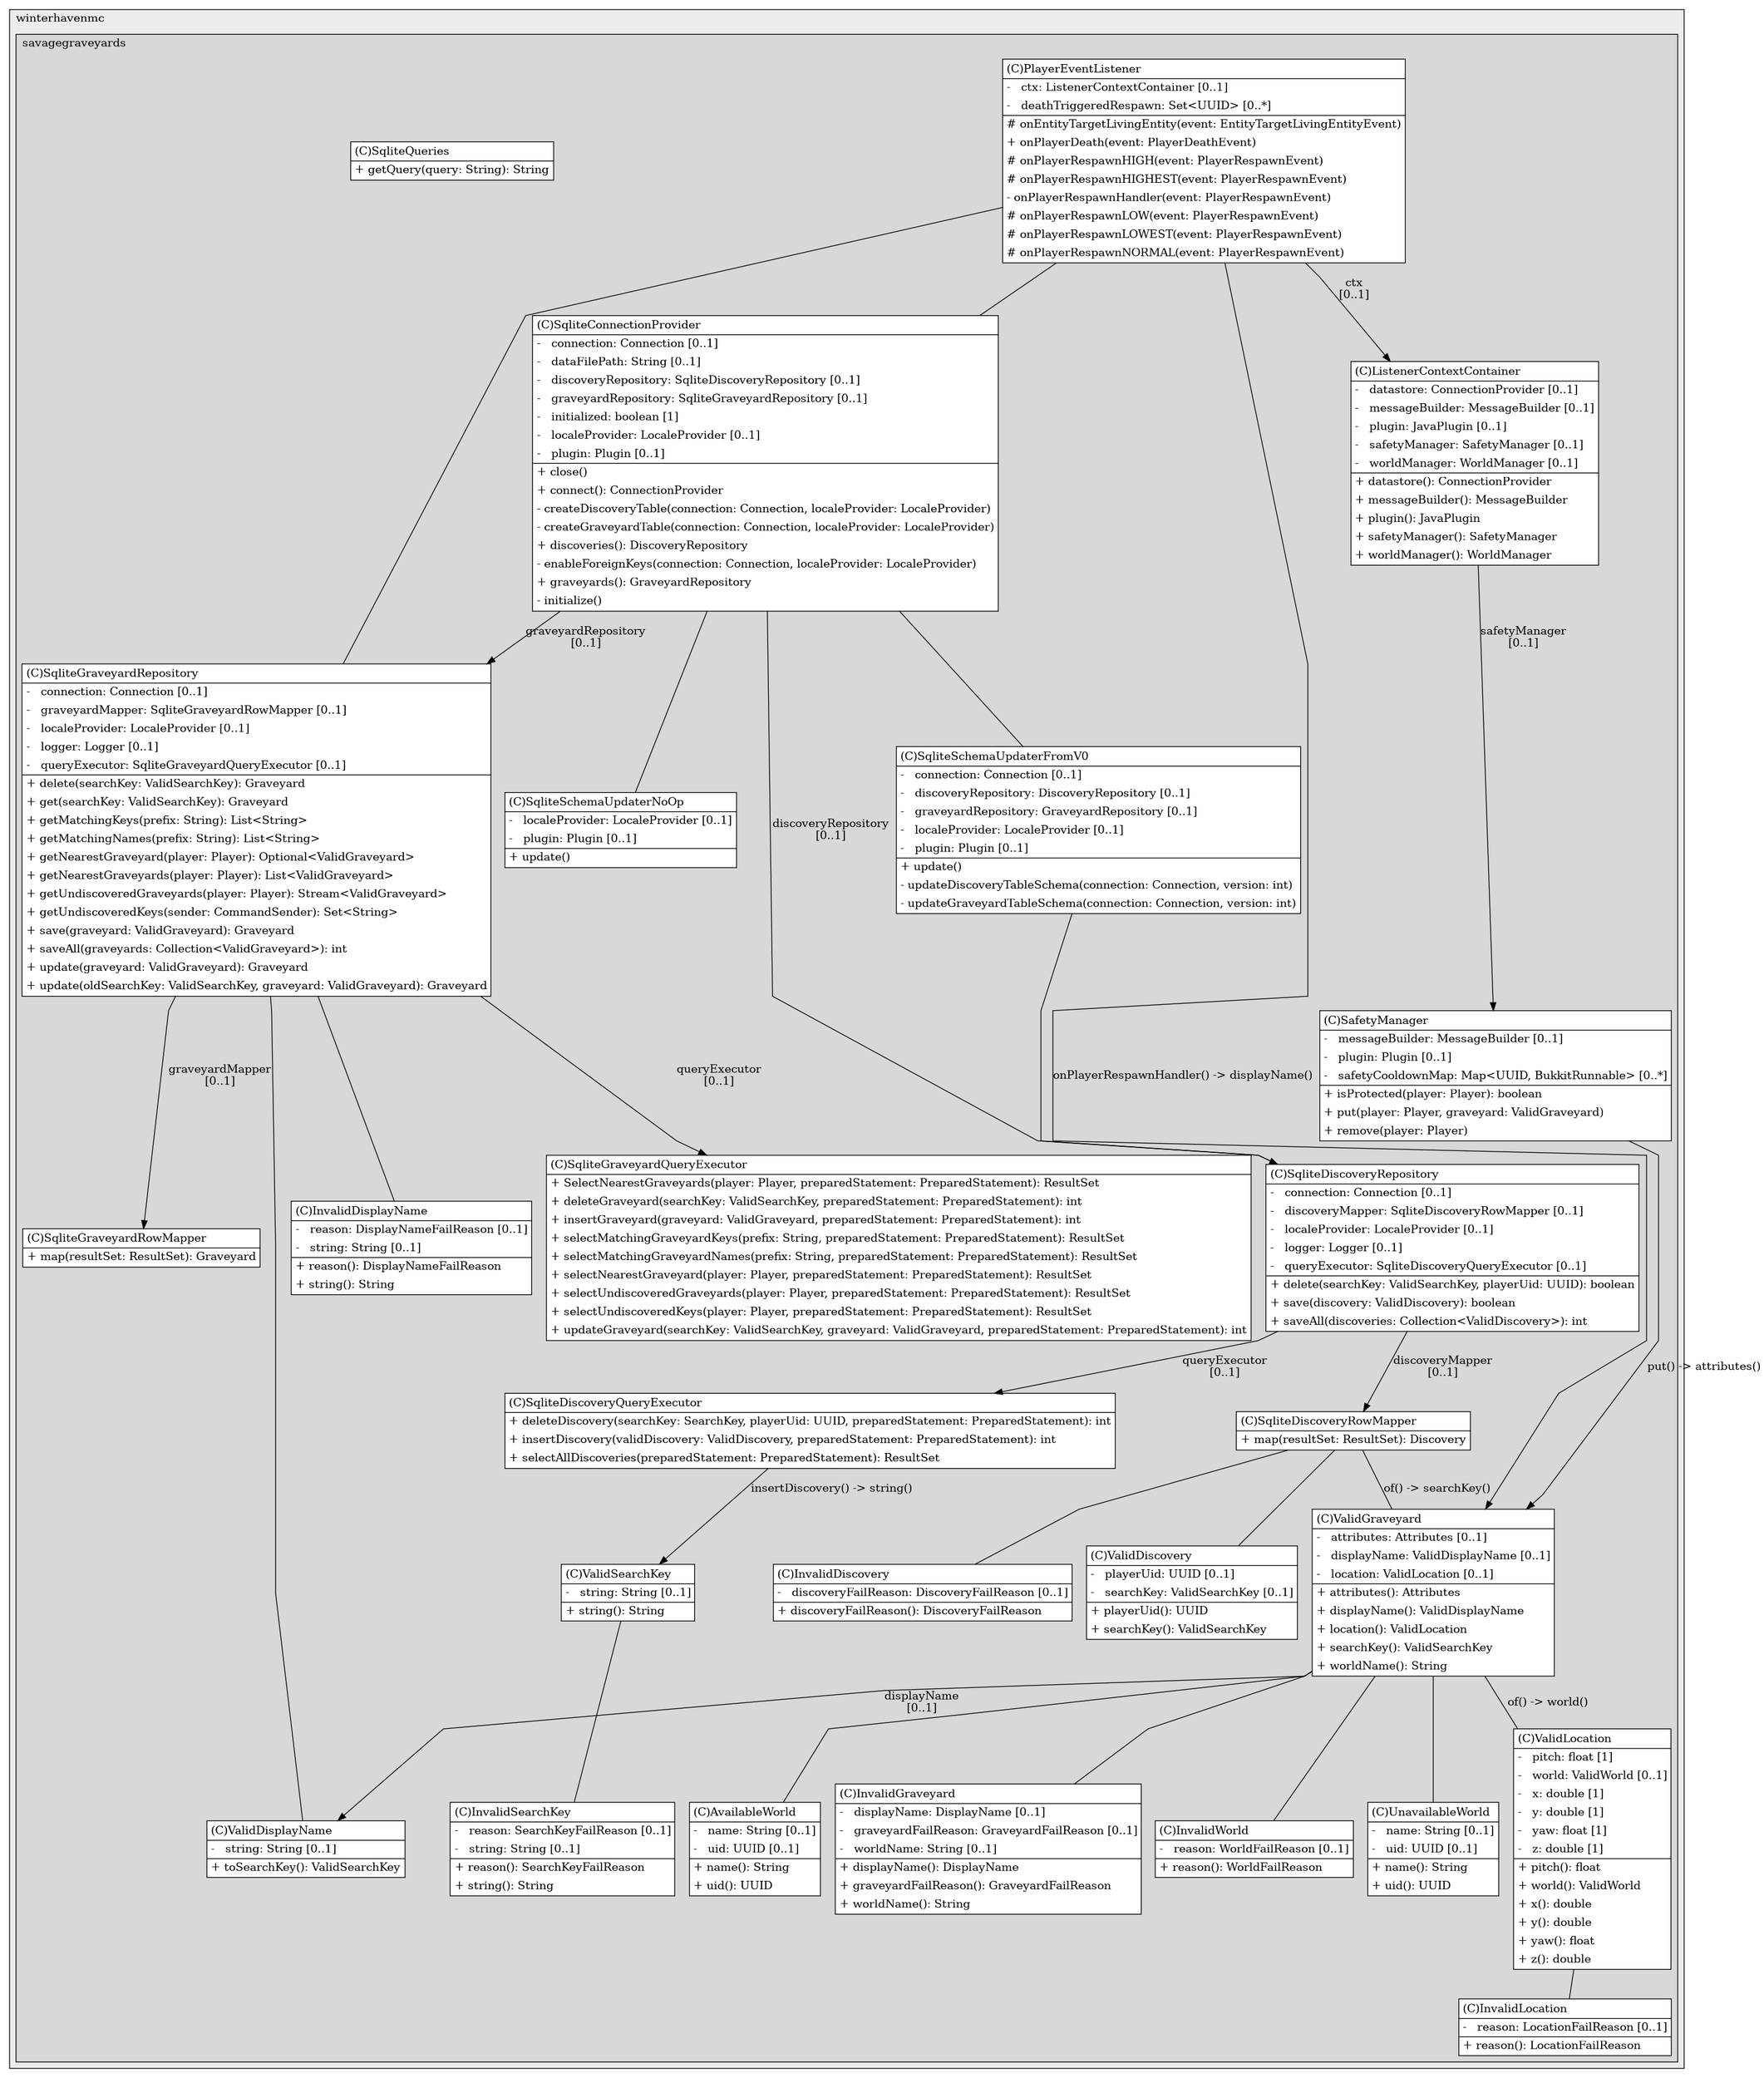 @startuml

/' diagram meta data start
config=StructureConfiguration;
{
  "projectClassification": {
    "searchMode": "OpenProject", // OpenProject, AllProjects
    "includedProjects": "",
    "pathEndKeywords": "*.impl",
    "isClientPath": "",
    "isClientName": "",
    "isTestPath": "",
    "isTestName": "",
    "isMappingPath": "",
    "isMappingName": "",
    "isDataAccessPath": "",
    "isDataAccessName": "",
    "isDataStructurePath": "",
    "isDataStructureName": "",
    "isInterfaceStructuresPath": "",
    "isInterfaceStructuresName": "",
    "isEntryPointPath": "",
    "isEntryPointName": "",
    "treatFinalFieldsAsMandatory": false
  },
  "graphRestriction": {
    "classPackageExcludeFilter": "*attributes*",
    "classPackageIncludeFilter": "",
    "classNameExcludeFilter": "*Subcommand; *Key",
    "classNameIncludeFilter": "",
    "methodNameExcludeFilter": "",
    "methodNameIncludeFilter": "",
    "removeByInheritance": "", // inheritance/annotation based filtering is done in a second step
    "removeByAnnotation": "",
    "removeByClassPackage": "", // cleanup the graph after inheritance/annotation based filtering is done
    "removeByClassName": "",
    "cutMappings": false,
    "cutEnum": true,
    "cutTests": true,
    "cutClient": true,
    "cutDataAccess": true,
    "cutInterfaceStructures": true,
    "cutDataStructures": true,
    "cutGetterAndSetter": true,
    "cutConstructors": true
  },
  "graphTraversal": {
    "forwardDepth": 5,
    "backwardDepth": 0,
    "classPackageExcludeFilter": "",
    "classPackageIncludeFilter": "",
    "classNameExcludeFilter": "",
    "classNameIncludeFilter": "",
    "methodNameExcludeFilter": "",
    "methodNameIncludeFilter": "",
    "hideMappings": false,
    "hideDataStructures": false,
    "hidePrivateMethods": true,
    "hideInterfaceCalls": true, // indirection: implementation -> interface (is hidden) -> implementation
    "onlyShowApplicationEntryPoints": false, // root node is included
    "useMethodCallsForStructureDiagram": "ForwardOnly" // ForwardOnly, BothDirections, No
  },
  "details": {
    "aggregation": "GroupByClass", // ByClass, GroupByClass, None
    "showClassGenericTypes": true,
    "showMethods": true,
    "showMethodParameterNames": true,
    "showMethodParameterTypes": true,
    "showMethodReturnType": true,
    "showPackageLevels": 2,
    "showDetailedClassStructure": true
  },
  "rootClass": "com.winterhavenmc.savagegraveyards.core.listeners.PlayerEventListener",
  "extensionCallbackMethod": "" // qualified.class.name#methodName - signature: public static String method(String)
}
diagram meta data end '/



digraph g {
    rankdir="TB"
    splines=polyline
    

'nodes 
subgraph cluster_1655488073 { 
   	label=winterhavenmc
	labeljust=l
	fillcolor="#ececec"
	style=filled
   
   subgraph cluster_718573502 { 
   	label=savagegraveyards
	labeljust=l
	fillcolor="#d8d8d8"
	style=filled
   
   AvailableWorld1429396403[
	label=<<TABLE BORDER="1" CELLBORDER="0" CELLPADDING="4" CELLSPACING="0">
<TR><TD ALIGN="LEFT" >(C)AvailableWorld</TD></TR>
<HR/>
<TR><TD ALIGN="LEFT" >-   name: String [0..1]</TD></TR>
<TR><TD ALIGN="LEFT" >-   uid: UUID [0..1]</TD></TR>
<HR/>
<TR><TD ALIGN="LEFT" >+ name(): String</TD></TR>
<TR><TD ALIGN="LEFT" >+ uid(): UUID</TD></TR>
</TABLE>>
	style=filled
	margin=0
	shape=plaintext
	fillcolor="#FFFFFF"
];

InvalidDiscovery836352235[
	label=<<TABLE BORDER="1" CELLBORDER="0" CELLPADDING="4" CELLSPACING="0">
<TR><TD ALIGN="LEFT" >(C)InvalidDiscovery</TD></TR>
<HR/>
<TR><TD ALIGN="LEFT" >-   discoveryFailReason: DiscoveryFailReason [0..1]</TD></TR>
<HR/>
<TR><TD ALIGN="LEFT" >+ discoveryFailReason(): DiscoveryFailReason</TD></TR>
</TABLE>>
	style=filled
	margin=0
	shape=plaintext
	fillcolor="#FFFFFF"
];

InvalidDisplayName1488080184[
	label=<<TABLE BORDER="1" CELLBORDER="0" CELLPADDING="4" CELLSPACING="0">
<TR><TD ALIGN="LEFT" >(C)InvalidDisplayName</TD></TR>
<HR/>
<TR><TD ALIGN="LEFT" >-   reason: DisplayNameFailReason [0..1]</TD></TR>
<TR><TD ALIGN="LEFT" >-   string: String [0..1]</TD></TR>
<HR/>
<TR><TD ALIGN="LEFT" >+ reason(): DisplayNameFailReason</TD></TR>
<TR><TD ALIGN="LEFT" >+ string(): String</TD></TR>
</TABLE>>
	style=filled
	margin=0
	shape=plaintext
	fillcolor="#FFFFFF"
];

InvalidGraveyard46012934[
	label=<<TABLE BORDER="1" CELLBORDER="0" CELLPADDING="4" CELLSPACING="0">
<TR><TD ALIGN="LEFT" >(C)InvalidGraveyard</TD></TR>
<HR/>
<TR><TD ALIGN="LEFT" >-   displayName: DisplayName [0..1]</TD></TR>
<TR><TD ALIGN="LEFT" >-   graveyardFailReason: GraveyardFailReason [0..1]</TD></TR>
<TR><TD ALIGN="LEFT" >-   worldName: String [0..1]</TD></TR>
<HR/>
<TR><TD ALIGN="LEFT" >+ displayName(): DisplayName</TD></TR>
<TR><TD ALIGN="LEFT" >+ graveyardFailReason(): GraveyardFailReason</TD></TR>
<TR><TD ALIGN="LEFT" >+ worldName(): String</TD></TR>
</TABLE>>
	style=filled
	margin=0
	shape=plaintext
	fillcolor="#FFFFFF"
];

InvalidLocation977561318[
	label=<<TABLE BORDER="1" CELLBORDER="0" CELLPADDING="4" CELLSPACING="0">
<TR><TD ALIGN="LEFT" >(C)InvalidLocation</TD></TR>
<HR/>
<TR><TD ALIGN="LEFT" >-   reason: LocationFailReason [0..1]</TD></TR>
<HR/>
<TR><TD ALIGN="LEFT" >+ reason(): LocationFailReason</TD></TR>
</TABLE>>
	style=filled
	margin=0
	shape=plaintext
	fillcolor="#FFFFFF"
];

InvalidSearchKey1559188750[
	label=<<TABLE BORDER="1" CELLBORDER="0" CELLPADDING="4" CELLSPACING="0">
<TR><TD ALIGN="LEFT" >(C)InvalidSearchKey</TD></TR>
<HR/>
<TR><TD ALIGN="LEFT" >-   reason: SearchKeyFailReason [0..1]</TD></TR>
<TR><TD ALIGN="LEFT" >-   string: String [0..1]</TD></TR>
<HR/>
<TR><TD ALIGN="LEFT" >+ reason(): SearchKeyFailReason</TD></TR>
<TR><TD ALIGN="LEFT" >+ string(): String</TD></TR>
</TABLE>>
	style=filled
	margin=0
	shape=plaintext
	fillcolor="#FFFFFF"
];

InvalidWorld1429396403[
	label=<<TABLE BORDER="1" CELLBORDER="0" CELLPADDING="4" CELLSPACING="0">
<TR><TD ALIGN="LEFT" >(C)InvalidWorld</TD></TR>
<HR/>
<TR><TD ALIGN="LEFT" >-   reason: WorldFailReason [0..1]</TD></TR>
<HR/>
<TR><TD ALIGN="LEFT" >+ reason(): WorldFailReason</TD></TR>
</TABLE>>
	style=filled
	margin=0
	shape=plaintext
	fillcolor="#FFFFFF"
];

ListenerContextContainer82861217[
	label=<<TABLE BORDER="1" CELLBORDER="0" CELLPADDING="4" CELLSPACING="0">
<TR><TD ALIGN="LEFT" >(C)ListenerContextContainer</TD></TR>
<HR/>
<TR><TD ALIGN="LEFT" >-   datastore: ConnectionProvider [0..1]</TD></TR>
<TR><TD ALIGN="LEFT" >-   messageBuilder: MessageBuilder [0..1]</TD></TR>
<TR><TD ALIGN="LEFT" >-   plugin: JavaPlugin [0..1]</TD></TR>
<TR><TD ALIGN="LEFT" >-   safetyManager: SafetyManager [0..1]</TD></TR>
<TR><TD ALIGN="LEFT" >-   worldManager: WorldManager [0..1]</TD></TR>
<HR/>
<TR><TD ALIGN="LEFT" >+ datastore(): ConnectionProvider</TD></TR>
<TR><TD ALIGN="LEFT" >+ messageBuilder(): MessageBuilder</TD></TR>
<TR><TD ALIGN="LEFT" >+ plugin(): JavaPlugin</TD></TR>
<TR><TD ALIGN="LEFT" >+ safetyManager(): SafetyManager</TD></TR>
<TR><TD ALIGN="LEFT" >+ worldManager(): WorldManager</TD></TR>
</TABLE>>
	style=filled
	margin=0
	shape=plaintext
	fillcolor="#FFFFFF"
];

PlayerEventListener1298632657[
	label=<<TABLE BORDER="1" CELLBORDER="0" CELLPADDING="4" CELLSPACING="0">
<TR><TD ALIGN="LEFT" >(C)PlayerEventListener</TD></TR>
<HR/>
<TR><TD ALIGN="LEFT" >-   ctx: ListenerContextContainer [0..1]</TD></TR>
<TR><TD ALIGN="LEFT" >-   deathTriggeredRespawn: Set&lt;UUID&gt; [0..*]</TD></TR>
<HR/>
<TR><TD ALIGN="LEFT" ># onEntityTargetLivingEntity(event: EntityTargetLivingEntityEvent)</TD></TR>
<TR><TD ALIGN="LEFT" >+ onPlayerDeath(event: PlayerDeathEvent)</TD></TR>
<TR><TD ALIGN="LEFT" ># onPlayerRespawnHIGH(event: PlayerRespawnEvent)</TD></TR>
<TR><TD ALIGN="LEFT" ># onPlayerRespawnHIGHEST(event: PlayerRespawnEvent)</TD></TR>
<TR><TD ALIGN="LEFT" >- onPlayerRespawnHandler(event: PlayerRespawnEvent)</TD></TR>
<TR><TD ALIGN="LEFT" ># onPlayerRespawnLOW(event: PlayerRespawnEvent)</TD></TR>
<TR><TD ALIGN="LEFT" ># onPlayerRespawnLOWEST(event: PlayerRespawnEvent)</TD></TR>
<TR><TD ALIGN="LEFT" ># onPlayerRespawnNORMAL(event: PlayerRespawnEvent)</TD></TR>
</TABLE>>
	style=filled
	margin=0
	shape=plaintext
	fillcolor="#FFFFFF"
];

SafetyManager1054240386[
	label=<<TABLE BORDER="1" CELLBORDER="0" CELLPADDING="4" CELLSPACING="0">
<TR><TD ALIGN="LEFT" >(C)SafetyManager</TD></TR>
<HR/>
<TR><TD ALIGN="LEFT" >-   messageBuilder: MessageBuilder [0..1]</TD></TR>
<TR><TD ALIGN="LEFT" >-   plugin: Plugin [0..1]</TD></TR>
<TR><TD ALIGN="LEFT" >-   safetyCooldownMap: Map&lt;UUID, BukkitRunnable&gt; [0..*]</TD></TR>
<HR/>
<TR><TD ALIGN="LEFT" >+ isProtected(player: Player): boolean</TD></TR>
<TR><TD ALIGN="LEFT" >+ put(player: Player, graveyard: ValidGraveyard)</TD></TR>
<TR><TD ALIGN="LEFT" >+ remove(player: Player)</TD></TR>
</TABLE>>
	style=filled
	margin=0
	shape=plaintext
	fillcolor="#FFFFFF"
];

SqliteConnectionProvider1287084334[
	label=<<TABLE BORDER="1" CELLBORDER="0" CELLPADDING="4" CELLSPACING="0">
<TR><TD ALIGN="LEFT" >(C)SqliteConnectionProvider</TD></TR>
<HR/>
<TR><TD ALIGN="LEFT" >-   connection: Connection [0..1]</TD></TR>
<TR><TD ALIGN="LEFT" >-   dataFilePath: String [0..1]</TD></TR>
<TR><TD ALIGN="LEFT" >-   discoveryRepository: SqliteDiscoveryRepository [0..1]</TD></TR>
<TR><TD ALIGN="LEFT" >-   graveyardRepository: SqliteGraveyardRepository [0..1]</TD></TR>
<TR><TD ALIGN="LEFT" >-   initialized: boolean [1]</TD></TR>
<TR><TD ALIGN="LEFT" >-   localeProvider: LocaleProvider [0..1]</TD></TR>
<TR><TD ALIGN="LEFT" >-   plugin: Plugin [0..1]</TD></TR>
<HR/>
<TR><TD ALIGN="LEFT" >+ close()</TD></TR>
<TR><TD ALIGN="LEFT" >+ connect(): ConnectionProvider</TD></TR>
<TR><TD ALIGN="LEFT" >- createDiscoveryTable(connection: Connection, localeProvider: LocaleProvider)</TD></TR>
<TR><TD ALIGN="LEFT" >- createGraveyardTable(connection: Connection, localeProvider: LocaleProvider)</TD></TR>
<TR><TD ALIGN="LEFT" >+ discoveries(): DiscoveryRepository</TD></TR>
<TR><TD ALIGN="LEFT" >- enableForeignKeys(connection: Connection, localeProvider: LocaleProvider)</TD></TR>
<TR><TD ALIGN="LEFT" >+ graveyards(): GraveyardRepository</TD></TR>
<TR><TD ALIGN="LEFT" >- initialize()</TD></TR>
</TABLE>>
	style=filled
	margin=0
	shape=plaintext
	fillcolor="#FFFFFF"
];

SqliteDiscoveryQueryExecutor1287084334[
	label=<<TABLE BORDER="1" CELLBORDER="0" CELLPADDING="4" CELLSPACING="0">
<TR><TD ALIGN="LEFT" >(C)SqliteDiscoveryQueryExecutor</TD></TR>
<HR/>
<TR><TD ALIGN="LEFT" >+ deleteDiscovery(searchKey: SearchKey, playerUid: UUID, preparedStatement: PreparedStatement): int</TD></TR>
<TR><TD ALIGN="LEFT" >+ insertDiscovery(validDiscovery: ValidDiscovery, preparedStatement: PreparedStatement): int</TD></TR>
<TR><TD ALIGN="LEFT" >+ selectAllDiscoveries(preparedStatement: PreparedStatement): ResultSet</TD></TR>
</TABLE>>
	style=filled
	margin=0
	shape=plaintext
	fillcolor="#FFFFFF"
];

SqliteDiscoveryRepository1287084334[
	label=<<TABLE BORDER="1" CELLBORDER="0" CELLPADDING="4" CELLSPACING="0">
<TR><TD ALIGN="LEFT" >(C)SqliteDiscoveryRepository</TD></TR>
<HR/>
<TR><TD ALIGN="LEFT" >-   connection: Connection [0..1]</TD></TR>
<TR><TD ALIGN="LEFT" >-   discoveryMapper: SqliteDiscoveryRowMapper [0..1]</TD></TR>
<TR><TD ALIGN="LEFT" >-   localeProvider: LocaleProvider [0..1]</TD></TR>
<TR><TD ALIGN="LEFT" >-   logger: Logger [0..1]</TD></TR>
<TR><TD ALIGN="LEFT" >-   queryExecutor: SqliteDiscoveryQueryExecutor [0..1]</TD></TR>
<HR/>
<TR><TD ALIGN="LEFT" >+ delete(searchKey: ValidSearchKey, playerUid: UUID): boolean</TD></TR>
<TR><TD ALIGN="LEFT" >+ save(discovery: ValidDiscovery): boolean</TD></TR>
<TR><TD ALIGN="LEFT" >+ saveAll(discoveries: Collection&lt;ValidDiscovery&gt;): int</TD></TR>
</TABLE>>
	style=filled
	margin=0
	shape=plaintext
	fillcolor="#FFFFFF"
];

SqliteDiscoveryRowMapper1287084334[
	label=<<TABLE BORDER="1" CELLBORDER="0" CELLPADDING="4" CELLSPACING="0">
<TR><TD ALIGN="LEFT" >(C)SqliteDiscoveryRowMapper</TD></TR>
<HR/>
<TR><TD ALIGN="LEFT" >+ map(resultSet: ResultSet): Discovery</TD></TR>
</TABLE>>
	style=filled
	margin=0
	shape=plaintext
	fillcolor="#FFFFFF"
];

SqliteGraveyardQueryExecutor1287084334[
	label=<<TABLE BORDER="1" CELLBORDER="0" CELLPADDING="4" CELLSPACING="0">
<TR><TD ALIGN="LEFT" >(C)SqliteGraveyardQueryExecutor</TD></TR>
<HR/>
<TR><TD ALIGN="LEFT" >+ SelectNearestGraveyards(player: Player, preparedStatement: PreparedStatement): ResultSet</TD></TR>
<TR><TD ALIGN="LEFT" >+ deleteGraveyard(searchKey: ValidSearchKey, preparedStatement: PreparedStatement): int</TD></TR>
<TR><TD ALIGN="LEFT" >+ insertGraveyard(graveyard: ValidGraveyard, preparedStatement: PreparedStatement): int</TD></TR>
<TR><TD ALIGN="LEFT" >+ selectMatchingGraveyardKeys(prefix: String, preparedStatement: PreparedStatement): ResultSet</TD></TR>
<TR><TD ALIGN="LEFT" >+ selectMatchingGraveyardNames(prefix: String, preparedStatement: PreparedStatement): ResultSet</TD></TR>
<TR><TD ALIGN="LEFT" >+ selectNearestGraveyard(player: Player, preparedStatement: PreparedStatement): ResultSet</TD></TR>
<TR><TD ALIGN="LEFT" >+ selectUndiscoveredGraveyards(player: Player, preparedStatement: PreparedStatement): ResultSet</TD></TR>
<TR><TD ALIGN="LEFT" >+ selectUndiscoveredKeys(player: Player, preparedStatement: PreparedStatement): ResultSet</TD></TR>
<TR><TD ALIGN="LEFT" >+ updateGraveyard(searchKey: ValidSearchKey, graveyard: ValidGraveyard, preparedStatement: PreparedStatement): int</TD></TR>
</TABLE>>
	style=filled
	margin=0
	shape=plaintext
	fillcolor="#FFFFFF"
];

SqliteGraveyardRepository1287084334[
	label=<<TABLE BORDER="1" CELLBORDER="0" CELLPADDING="4" CELLSPACING="0">
<TR><TD ALIGN="LEFT" >(C)SqliteGraveyardRepository</TD></TR>
<HR/>
<TR><TD ALIGN="LEFT" >-   connection: Connection [0..1]</TD></TR>
<TR><TD ALIGN="LEFT" >-   graveyardMapper: SqliteGraveyardRowMapper [0..1]</TD></TR>
<TR><TD ALIGN="LEFT" >-   localeProvider: LocaleProvider [0..1]</TD></TR>
<TR><TD ALIGN="LEFT" >-   logger: Logger [0..1]</TD></TR>
<TR><TD ALIGN="LEFT" >-   queryExecutor: SqliteGraveyardQueryExecutor [0..1]</TD></TR>
<HR/>
<TR><TD ALIGN="LEFT" >+ delete(searchKey: ValidSearchKey): Graveyard</TD></TR>
<TR><TD ALIGN="LEFT" >+ get(searchKey: ValidSearchKey): Graveyard</TD></TR>
<TR><TD ALIGN="LEFT" >+ getMatchingKeys(prefix: String): List&lt;String&gt;</TD></TR>
<TR><TD ALIGN="LEFT" >+ getMatchingNames(prefix: String): List&lt;String&gt;</TD></TR>
<TR><TD ALIGN="LEFT" >+ getNearestGraveyard(player: Player): Optional&lt;ValidGraveyard&gt;</TD></TR>
<TR><TD ALIGN="LEFT" >+ getNearestGraveyards(player: Player): List&lt;ValidGraveyard&gt;</TD></TR>
<TR><TD ALIGN="LEFT" >+ getUndiscoveredGraveyards(player: Player): Stream&lt;ValidGraveyard&gt;</TD></TR>
<TR><TD ALIGN="LEFT" >+ getUndiscoveredKeys(sender: CommandSender): Set&lt;String&gt;</TD></TR>
<TR><TD ALIGN="LEFT" >+ save(graveyard: ValidGraveyard): Graveyard</TD></TR>
<TR><TD ALIGN="LEFT" >+ saveAll(graveyards: Collection&lt;ValidGraveyard&gt;): int</TD></TR>
<TR><TD ALIGN="LEFT" >+ update(graveyard: ValidGraveyard): Graveyard</TD></TR>
<TR><TD ALIGN="LEFT" >+ update(oldSearchKey: ValidSearchKey, graveyard: ValidGraveyard): Graveyard</TD></TR>
</TABLE>>
	style=filled
	margin=0
	shape=plaintext
	fillcolor="#FFFFFF"
];

SqliteGraveyardRowMapper1287084334[
	label=<<TABLE BORDER="1" CELLBORDER="0" CELLPADDING="4" CELLSPACING="0">
<TR><TD ALIGN="LEFT" >(C)SqliteGraveyardRowMapper</TD></TR>
<HR/>
<TR><TD ALIGN="LEFT" >+ map(resultSet: ResultSet): Graveyard</TD></TR>
</TABLE>>
	style=filled
	margin=0
	shape=plaintext
	fillcolor="#FFFFFF"
];

SqliteQueries1287084334[
	label=<<TABLE BORDER="1" CELLBORDER="0" CELLPADDING="4" CELLSPACING="0">
<TR><TD ALIGN="LEFT" >(C)SqliteQueries</TD></TR>
<HR/>
<TR><TD ALIGN="LEFT" >+ getQuery(query: String): String</TD></TR>
</TABLE>>
	style=filled
	margin=0
	shape=plaintext
	fillcolor="#FFFFFF"
];

SqliteSchemaUpdaterFromV02051509663[
	label=<<TABLE BORDER="1" CELLBORDER="0" CELLPADDING="4" CELLSPACING="0">
<TR><TD ALIGN="LEFT" >(C)SqliteSchemaUpdaterFromV0</TD></TR>
<HR/>
<TR><TD ALIGN="LEFT" >-   connection: Connection [0..1]</TD></TR>
<TR><TD ALIGN="LEFT" >-   discoveryRepository: DiscoveryRepository [0..1]</TD></TR>
<TR><TD ALIGN="LEFT" >-   graveyardRepository: GraveyardRepository [0..1]</TD></TR>
<TR><TD ALIGN="LEFT" >-   localeProvider: LocaleProvider [0..1]</TD></TR>
<TR><TD ALIGN="LEFT" >-   plugin: Plugin [0..1]</TD></TR>
<HR/>
<TR><TD ALIGN="LEFT" >+ update()</TD></TR>
<TR><TD ALIGN="LEFT" >- updateDiscoveryTableSchema(connection: Connection, version: int)</TD></TR>
<TR><TD ALIGN="LEFT" >- updateGraveyardTableSchema(connection: Connection, version: int)</TD></TR>
</TABLE>>
	style=filled
	margin=0
	shape=plaintext
	fillcolor="#FFFFFF"
];

SqliteSchemaUpdaterNoOp2051509663[
	label=<<TABLE BORDER="1" CELLBORDER="0" CELLPADDING="4" CELLSPACING="0">
<TR><TD ALIGN="LEFT" >(C)SqliteSchemaUpdaterNoOp</TD></TR>
<HR/>
<TR><TD ALIGN="LEFT" >-   localeProvider: LocaleProvider [0..1]</TD></TR>
<TR><TD ALIGN="LEFT" >-   plugin: Plugin [0..1]</TD></TR>
<HR/>
<TR><TD ALIGN="LEFT" >+ update()</TD></TR>
</TABLE>>
	style=filled
	margin=0
	shape=plaintext
	fillcolor="#FFFFFF"
];

UnavailableWorld1429396403[
	label=<<TABLE BORDER="1" CELLBORDER="0" CELLPADDING="4" CELLSPACING="0">
<TR><TD ALIGN="LEFT" >(C)UnavailableWorld</TD></TR>
<HR/>
<TR><TD ALIGN="LEFT" >-   name: String [0..1]</TD></TR>
<TR><TD ALIGN="LEFT" >-   uid: UUID [0..1]</TD></TR>
<HR/>
<TR><TD ALIGN="LEFT" >+ name(): String</TD></TR>
<TR><TD ALIGN="LEFT" >+ uid(): UUID</TD></TR>
</TABLE>>
	style=filled
	margin=0
	shape=plaintext
	fillcolor="#FFFFFF"
];

ValidDiscovery836352235[
	label=<<TABLE BORDER="1" CELLBORDER="0" CELLPADDING="4" CELLSPACING="0">
<TR><TD ALIGN="LEFT" >(C)ValidDiscovery</TD></TR>
<HR/>
<TR><TD ALIGN="LEFT" >-   playerUid: UUID [0..1]</TD></TR>
<TR><TD ALIGN="LEFT" >-   searchKey: ValidSearchKey [0..1]</TD></TR>
<HR/>
<TR><TD ALIGN="LEFT" >+ playerUid(): UUID</TD></TR>
<TR><TD ALIGN="LEFT" >+ searchKey(): ValidSearchKey</TD></TR>
</TABLE>>
	style=filled
	margin=0
	shape=plaintext
	fillcolor="#FFFFFF"
];

ValidDisplayName1488080184[
	label=<<TABLE BORDER="1" CELLBORDER="0" CELLPADDING="4" CELLSPACING="0">
<TR><TD ALIGN="LEFT" >(C)ValidDisplayName</TD></TR>
<HR/>
<TR><TD ALIGN="LEFT" >-   string: String [0..1]</TD></TR>
<HR/>
<TR><TD ALIGN="LEFT" >+ toSearchKey(): ValidSearchKey</TD></TR>
</TABLE>>
	style=filled
	margin=0
	shape=plaintext
	fillcolor="#FFFFFF"
];

ValidGraveyard46012934[
	label=<<TABLE BORDER="1" CELLBORDER="0" CELLPADDING="4" CELLSPACING="0">
<TR><TD ALIGN="LEFT" >(C)ValidGraveyard</TD></TR>
<HR/>
<TR><TD ALIGN="LEFT" >-   attributes: Attributes [0..1]</TD></TR>
<TR><TD ALIGN="LEFT" >-   displayName: ValidDisplayName [0..1]</TD></TR>
<TR><TD ALIGN="LEFT" >-   location: ValidLocation [0..1]</TD></TR>
<HR/>
<TR><TD ALIGN="LEFT" >+ attributes(): Attributes</TD></TR>
<TR><TD ALIGN="LEFT" >+ displayName(): ValidDisplayName</TD></TR>
<TR><TD ALIGN="LEFT" >+ location(): ValidLocation</TD></TR>
<TR><TD ALIGN="LEFT" >+ searchKey(): ValidSearchKey</TD></TR>
<TR><TD ALIGN="LEFT" >+ worldName(): String</TD></TR>
</TABLE>>
	style=filled
	margin=0
	shape=plaintext
	fillcolor="#FFFFFF"
];

ValidLocation977561318[
	label=<<TABLE BORDER="1" CELLBORDER="0" CELLPADDING="4" CELLSPACING="0">
<TR><TD ALIGN="LEFT" >(C)ValidLocation</TD></TR>
<HR/>
<TR><TD ALIGN="LEFT" >-   pitch: float [1]</TD></TR>
<TR><TD ALIGN="LEFT" >-   world: ValidWorld [0..1]</TD></TR>
<TR><TD ALIGN="LEFT" >-   x: double [1]</TD></TR>
<TR><TD ALIGN="LEFT" >-   y: double [1]</TD></TR>
<TR><TD ALIGN="LEFT" >-   yaw: float [1]</TD></TR>
<TR><TD ALIGN="LEFT" >-   z: double [1]</TD></TR>
<HR/>
<TR><TD ALIGN="LEFT" >+ pitch(): float</TD></TR>
<TR><TD ALIGN="LEFT" >+ world(): ValidWorld</TD></TR>
<TR><TD ALIGN="LEFT" >+ x(): double</TD></TR>
<TR><TD ALIGN="LEFT" >+ y(): double</TD></TR>
<TR><TD ALIGN="LEFT" >+ yaw(): float</TD></TR>
<TR><TD ALIGN="LEFT" >+ z(): double</TD></TR>
</TABLE>>
	style=filled
	margin=0
	shape=plaintext
	fillcolor="#FFFFFF"
];

ValidSearchKey1559188750[
	label=<<TABLE BORDER="1" CELLBORDER="0" CELLPADDING="4" CELLSPACING="0">
<TR><TD ALIGN="LEFT" >(C)ValidSearchKey</TD></TR>
<HR/>
<TR><TD ALIGN="LEFT" >-   string: String [0..1]</TD></TR>
<HR/>
<TR><TD ALIGN="LEFT" >+ string(): String</TD></TR>
</TABLE>>
	style=filled
	margin=0
	shape=plaintext
	fillcolor="#FFFFFF"
];
} 
} 

'edges    
ListenerContextContainer82861217 -> SafetyManager1054240386[label="safetyManager
[0..1]"];
PlayerEventListener1298632657 -> ListenerContextContainer82861217[label="ctx
[0..1]"];
PlayerEventListener1298632657 -> SqliteConnectionProvider1287084334[arrowhead=none];
PlayerEventListener1298632657 -> SqliteGraveyardRepository1287084334[arrowhead=none];
PlayerEventListener1298632657 -> ValidGraveyard46012934[label="onPlayerRespawnHandler() -> displayName()"];
SafetyManager1054240386 -> ValidGraveyard46012934[label="put() -> attributes()"];
SqliteConnectionProvider1287084334 -> SqliteDiscoveryRepository1287084334[label="discoveryRepository
[0..1]"];
SqliteConnectionProvider1287084334 -> SqliteGraveyardRepository1287084334[label="graveyardRepository
[0..1]"];
SqliteConnectionProvider1287084334 -> SqliteSchemaUpdaterFromV02051509663[arrowhead=none];
SqliteConnectionProvider1287084334 -> SqliteSchemaUpdaterNoOp2051509663[arrowhead=none];
SqliteDiscoveryQueryExecutor1287084334 -> ValidSearchKey1559188750[label="insertDiscovery() -> string()"];
SqliteDiscoveryRepository1287084334 -> SqliteDiscoveryQueryExecutor1287084334[label="queryExecutor
[0..1]"];
SqliteDiscoveryRepository1287084334 -> SqliteDiscoveryRowMapper1287084334[label="discoveryMapper
[0..1]"];
SqliteDiscoveryRowMapper1287084334 -> InvalidDiscovery836352235[arrowhead=none];
SqliteDiscoveryRowMapper1287084334 -> ValidDiscovery836352235[arrowhead=none];
SqliteDiscoveryRowMapper1287084334 -> ValidGraveyard46012934[label="of() -> searchKey()", arrowhead=none];
SqliteGraveyardRepository1287084334 -> InvalidDisplayName1488080184[arrowhead=none];
SqliteGraveyardRepository1287084334 -> SqliteGraveyardQueryExecutor1287084334[label="queryExecutor
[0..1]"];
SqliteGraveyardRepository1287084334 -> SqliteGraveyardRowMapper1287084334[label="graveyardMapper
[0..1]"];
SqliteGraveyardRepository1287084334 -> ValidDisplayName1488080184[arrowhead=none];
SqliteSchemaUpdaterFromV02051509663 -> SqliteDiscoveryRepository1287084334[arrowhead=none];
ValidGraveyard46012934 -> AvailableWorld1429396403[arrowhead=none];
ValidGraveyard46012934 -> InvalidGraveyard46012934[arrowhead=none];
ValidGraveyard46012934 -> InvalidWorld1429396403[arrowhead=none];
ValidGraveyard46012934 -> UnavailableWorld1429396403[arrowhead=none];
ValidGraveyard46012934 -> ValidDisplayName1488080184[label="displayName
[0..1]"];
ValidGraveyard46012934 -> ValidLocation977561318[label="of() -> world()", arrowhead=none];
ValidLocation977561318 -> InvalidLocation977561318[arrowhead=none];
ValidSearchKey1559188750 -> InvalidSearchKey1559188750[arrowhead=none];
    
}
@enduml